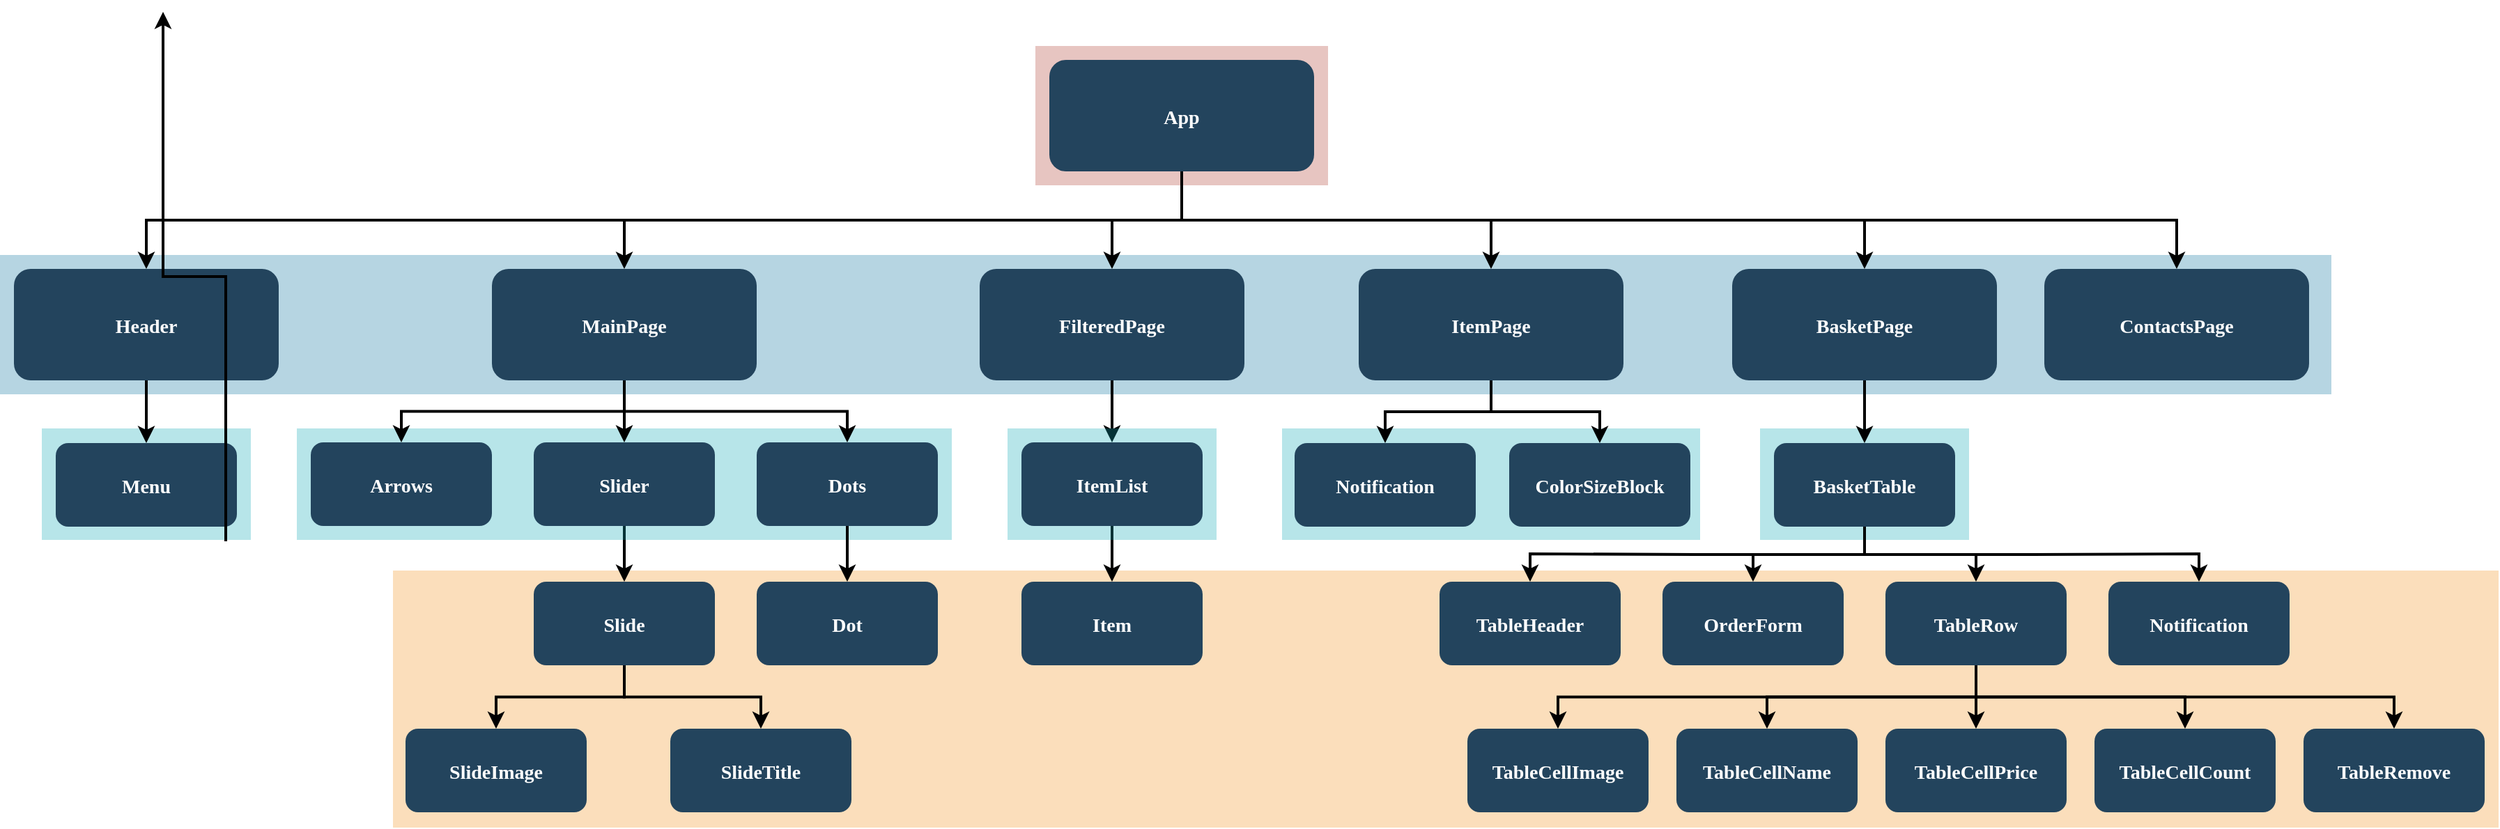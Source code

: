 <mxfile version="20.8.20" type="device"><diagram name="Page-1" id="2c0d36ab-eaac-3732-788b-9136903baeff"><mxGraphModel dx="5253.5" dy="1910" grid="1" gridSize="10" guides="1" tooltips="1" connect="1" arrows="1" fold="1" page="1" pageScale="1.5" pageWidth="1169" pageHeight="827" background="none" math="0" shadow="0"><root><mxCell id="0"/><mxCell id="1" parent="0"/><mxCell id="ngYsrrMvi0MqO_J8vZyq-169" value="" style="fillColor=#12AAB5;strokeColor=none;opacity=30;" vertex="1" parent="1"><mxGeometry x="1223" y="434.5" width="150" height="80" as="geometry"/></mxCell><mxCell id="123" value="" style="fillColor=#AE4132;strokeColor=none;opacity=30;" parent="1" vertex="1"><mxGeometry x="703" y="160.0" width="210" height="100.0" as="geometry"/></mxCell><mxCell id="122" value="" style="fillColor=#10739E;strokeColor=none;opacity=30;" parent="1" vertex="1"><mxGeometry x="-40" y="310" width="1673" height="100" as="geometry"/></mxCell><mxCell id="118" value="" style="fillColor=#12AAB5;strokeColor=none;opacity=30;" parent="1" vertex="1"><mxGeometry x="-10" y="434.5" width="150" height="80" as="geometry"/></mxCell><mxCell id="117" value="" style="fillColor=#F2931E;strokeColor=none;opacity=30;" parent="1" vertex="1"><mxGeometry x="242" y="536.5" width="1511" height="184.5" as="geometry"/></mxCell><mxCell id="110" value="" style="fillColor=#12AAB5;strokeColor=none;opacity=30;" parent="1" vertex="1"><mxGeometry x="880" y="434.5" width="300" height="80" as="geometry"/></mxCell><mxCell id="ngYsrrMvi0MqO_J8vZyq-139" style="edgeStyle=orthogonalEdgeStyle;rounded=0;orthogonalLoop=1;jettySize=auto;html=1;entryX=0.5;entryY=0;entryDx=0;entryDy=0;strokeWidth=2;" edge="1" parent="1" source="29" target="30"><mxGeometry relative="1" as="geometry"/></mxCell><mxCell id="109" value="" style="fillColor=#12AAB5;strokeColor=none;opacity=30;" parent="1" vertex="1"><mxGeometry x="173" y="434.5" width="470" height="80" as="geometry"/></mxCell><mxCell id="ngYsrrMvi0MqO_J8vZyq-131" style="edgeStyle=orthogonalEdgeStyle;rounded=0;orthogonalLoop=1;jettySize=auto;html=1;exitX=0.5;exitY=1;exitDx=0;exitDy=0;entryX=0.5;entryY=0;entryDx=0;entryDy=0;strokeWidth=2;" edge="1" parent="1" source="2" target="ngYsrrMvi0MqO_J8vZyq-130"><mxGeometry relative="1" as="geometry"/></mxCell><mxCell id="ngYsrrMvi0MqO_J8vZyq-144" style="edgeStyle=orthogonalEdgeStyle;rounded=0;orthogonalLoop=1;jettySize=auto;html=1;exitX=0.5;exitY=1;exitDx=0;exitDy=0;entryX=0.5;entryY=0;entryDx=0;entryDy=0;strokeWidth=2;" edge="1" parent="1" source="2" target="10"><mxGeometry relative="1" as="geometry"/></mxCell><mxCell id="ngYsrrMvi0MqO_J8vZyq-170" style="edgeStyle=orthogonalEdgeStyle;rounded=0;orthogonalLoop=1;jettySize=auto;html=1;exitX=0.5;exitY=1;exitDx=0;exitDy=0;entryX=0.5;entryY=0;entryDx=0;entryDy=0;strokeWidth=2;" edge="1" parent="1" source="2" target="12"><mxGeometry relative="1" as="geometry"/></mxCell><mxCell id="ngYsrrMvi0MqO_J8vZyq-171" style="edgeStyle=orthogonalEdgeStyle;rounded=0;orthogonalLoop=1;jettySize=auto;html=1;exitX=0.5;exitY=1;exitDx=0;exitDy=0;entryX=0.5;entryY=0;entryDx=0;entryDy=0;strokeWidth=2;" edge="1" parent="1" source="2" target="13"><mxGeometry relative="1" as="geometry"/></mxCell><mxCell id="ngYsrrMvi0MqO_J8vZyq-172" style="edgeStyle=orthogonalEdgeStyle;rounded=0;orthogonalLoop=1;jettySize=auto;html=1;exitX=0.5;exitY=1;exitDx=0;exitDy=0;entryX=0.5;entryY=0;entryDx=0;entryDy=0;strokeWidth=2;" edge="1" parent="1" source="2" target="4"><mxGeometry relative="1" as="geometry"/></mxCell><mxCell id="ngYsrrMvi0MqO_J8vZyq-173" style="edgeStyle=orthogonalEdgeStyle;rounded=0;orthogonalLoop=1;jettySize=auto;html=1;exitX=0.5;exitY=1;exitDx=0;exitDy=0;entryX=0.5;entryY=0;entryDx=0;entryDy=0;strokeWidth=2;" edge="1" parent="1" source="2" target="ngYsrrMvi0MqO_J8vZyq-127"><mxGeometry relative="1" as="geometry"/></mxCell><mxCell id="2" value="App" style="rounded=1;fillColor=#23445D;gradientColor=none;strokeColor=none;fontColor=#FFFFFF;fontStyle=1;fontFamily=Tahoma;fontSize=14" parent="1" vertex="1"><mxGeometry x="713" y="170" width="190" height="80" as="geometry"/></mxCell><mxCell id="4" value="ItemPage" style="rounded=1;fillColor=#23445D;gradientColor=none;strokeColor=none;fontColor=#FFFFFF;fontStyle=1;fontFamily=Tahoma;fontSize=14" parent="1" vertex="1"><mxGeometry x="935.0" y="320" width="190" height="80" as="geometry"/></mxCell><mxCell id="10" value="FilteredPage" style="rounded=1;fillColor=#23445D;gradientColor=none;strokeColor=none;fontColor=#FFFFFF;fontStyle=1;fontFamily=Tahoma;fontSize=14" parent="1" vertex="1"><mxGeometry x="663" y="320" width="190" height="80" as="geometry"/></mxCell><mxCell id="ngYsrrMvi0MqO_J8vZyq-142" style="edgeStyle=orthogonalEdgeStyle;rounded=0;orthogonalLoop=1;jettySize=auto;html=1;exitX=0.5;exitY=1;exitDx=0;exitDy=0;entryX=0.5;entryY=0;entryDx=0;entryDy=0;strokeWidth=2;" edge="1" parent="1" source="12" target="ngYsrrMvi0MqO_J8vZyq-133"><mxGeometry relative="1" as="geometry"/></mxCell><mxCell id="ngYsrrMvi0MqO_J8vZyq-143" style="edgeStyle=orthogonalEdgeStyle;rounded=0;orthogonalLoop=1;jettySize=auto;html=1;exitX=0.5;exitY=1;exitDx=0;exitDy=0;entryX=0.5;entryY=0;entryDx=0;entryDy=0;strokeWidth=2;" edge="1" parent="1" source="12" target="ngYsrrMvi0MqO_J8vZyq-134"><mxGeometry relative="1" as="geometry"/></mxCell><mxCell id="12" value="MainPage" style="rounded=1;fillColor=#23445D;gradientColor=none;strokeColor=none;fontColor=#FFFFFF;fontStyle=1;fontFamily=Tahoma;fontSize=14" parent="1" vertex="1"><mxGeometry x="313.0" y="320" width="190" height="80" as="geometry"/></mxCell><mxCell id="ngYsrrMvi0MqO_J8vZyq-132" style="edgeStyle=orthogonalEdgeStyle;rounded=0;orthogonalLoop=1;jettySize=auto;html=1;exitX=0.5;exitY=1;exitDx=0;exitDy=0;entryX=0.5;entryY=0;entryDx=0;entryDy=0;strokeWidth=2;" edge="1" parent="1" source="13" target="23"><mxGeometry relative="1" as="geometry"/></mxCell><mxCell id="13" value="Header" style="rounded=1;fillColor=#23445D;gradientColor=none;strokeColor=none;fontColor=#FFFFFF;fontStyle=1;fontFamily=Tahoma;fontSize=14" parent="1" vertex="1"><mxGeometry x="-30" y="320" width="190" height="80" as="geometry"/></mxCell><mxCell id="23" value="Menu" style="rounded=1;fillColor=#23445D;gradientColor=none;strokeColor=none;fontColor=#FFFFFF;fontStyle=1;fontFamily=Tahoma;fontSize=14" parent="1" vertex="1"><mxGeometry y="445.0" width="130" height="60" as="geometry"/></mxCell><mxCell id="29" value="Slider" style="rounded=1;fillColor=#23445D;gradientColor=none;strokeColor=none;fontColor=#FFFFFF;fontStyle=1;fontFamily=Tahoma;fontSize=14" parent="1" vertex="1"><mxGeometry x="343" y="444.5" width="130" height="60" as="geometry"/></mxCell><mxCell id="ngYsrrMvi0MqO_J8vZyq-140" style="edgeStyle=orthogonalEdgeStyle;rounded=0;orthogonalLoop=1;jettySize=auto;html=1;exitX=0.5;exitY=1;exitDx=0;exitDy=0;entryX=0.5;entryY=0;entryDx=0;entryDy=0;strokeWidth=2;" edge="1" parent="1" source="30" target="31"><mxGeometry relative="1" as="geometry"/></mxCell><mxCell id="ngYsrrMvi0MqO_J8vZyq-141" style="edgeStyle=orthogonalEdgeStyle;rounded=0;orthogonalLoop=1;jettySize=auto;html=1;exitX=0.5;exitY=1;exitDx=0;exitDy=0;entryX=0.5;entryY=0;entryDx=0;entryDy=0;strokeWidth=2;" edge="1" parent="1" source="30" target="32"><mxGeometry relative="1" as="geometry"/></mxCell><mxCell id="30" value="Slide" style="rounded=1;fillColor=#23445D;gradientColor=none;strokeColor=none;fontColor=#FFFFFF;fontStyle=1;fontFamily=Tahoma;fontSize=14" parent="1" vertex="1"><mxGeometry x="343" y="544.5" width="130" height="60" as="geometry"/></mxCell><mxCell id="31" value="SlideImage" style="rounded=1;fillColor=#23445D;gradientColor=none;strokeColor=none;fontColor=#FFFFFF;fontStyle=1;fontFamily=Tahoma;fontSize=14" parent="1" vertex="1"><mxGeometry x="251" y="650" width="130" height="60" as="geometry"/></mxCell><mxCell id="32" value="SlideTitle" style="rounded=1;fillColor=#23445D;gradientColor=none;strokeColor=none;fontColor=#FFFFFF;fontStyle=1;fontFamily=Tahoma;fontSize=14" parent="1" vertex="1"><mxGeometry x="441" y="650" width="130" height="60" as="geometry"/></mxCell><mxCell id="ngYsrrMvi0MqO_J8vZyq-145" style="edgeStyle=orthogonalEdgeStyle;rounded=0;orthogonalLoop=1;jettySize=auto;html=1;exitX=0.5;exitY=1;exitDx=0;exitDy=0;entryX=0.5;entryY=0;entryDx=0;entryDy=0;strokeWidth=2;" edge="1" parent="1" source="41" target="42"><mxGeometry relative="1" as="geometry"/></mxCell><mxCell id="42" value="Item" style="rounded=1;fillColor=#23445D;gradientColor=none;strokeColor=none;fontColor=#FFFFFF;fontStyle=1;fontFamily=Tahoma;fontSize=14" parent="1" vertex="1"><mxGeometry x="693" y="544.5" width="130" height="60" as="geometry"/></mxCell><mxCell id="101" value="" style="edgeStyle=elbowEdgeStyle;elbow=vertical;strokeWidth=2;rounded=0" parent="1" source="12" target="29" edge="1"><mxGeometry x="-160" y="120" width="100" height="100" as="geometry"><mxPoint x="-160" y="220" as="sourcePoint"/><mxPoint x="-60" y="120" as="targetPoint"/></mxGeometry></mxCell><mxCell id="103" value="" style="edgeStyle=elbowEdgeStyle;elbow=vertical;strokeWidth=2;rounded=0" parent="1" source="10" target="41" edge="1"><mxGeometry x="-160" y="120" width="100" height="100" as="geometry"><mxPoint x="-160" y="220" as="sourcePoint"/><mxPoint x="-60" y="120" as="targetPoint"/></mxGeometry></mxCell><mxCell id="104" value="" style="edgeStyle=elbowEdgeStyle;elbow=vertical;strokeWidth=2;rounded=0" parent="1" source="4" target="48" edge="1"><mxGeometry x="-160" y="120" width="100" height="100" as="geometry"><mxPoint x="-160" y="220" as="sourcePoint"/><mxPoint x="-60" y="120" as="targetPoint"/></mxGeometry></mxCell><mxCell id="105" value="" style="edgeStyle=elbowEdgeStyle;elbow=vertical;strokeWidth=2;rounded=0" parent="1" source="4" target="44" edge="1"><mxGeometry x="-160" y="120" width="100" height="100" as="geometry"><mxPoint x="-160" y="220" as="sourcePoint"/><mxPoint x="-60" y="120" as="targetPoint"/></mxGeometry></mxCell><mxCell id="107" value="" style="edgeStyle=elbowEdgeStyle;elbow=vertical;rounded=0;strokeWidth=2" parent="1" target="15" edge="1"><mxGeometry x="-23" y="135.5" width="100" height="100" as="geometry"><mxPoint x="122.0" y="515.5" as="sourcePoint"/><mxPoint x="77" y="135.5" as="targetPoint"/></mxGeometry></mxCell><mxCell id="ngYsrrMvi0MqO_J8vZyq-154" style="edgeStyle=orthogonalEdgeStyle;rounded=0;orthogonalLoop=1;jettySize=auto;html=1;exitX=0.5;exitY=1;exitDx=0;exitDy=0;entryX=0.5;entryY=0;entryDx=0;entryDy=0;strokeWidth=2;" edge="1" parent="1" source="ngYsrrMvi0MqO_J8vZyq-127" target="ngYsrrMvi0MqO_J8vZyq-149"><mxGeometry relative="1" as="geometry"/></mxCell><mxCell id="ngYsrrMvi0MqO_J8vZyq-127" value="BasketPage" style="rounded=1;fillColor=#23445D;gradientColor=none;strokeColor=none;fontColor=#FFFFFF;fontStyle=1;fontFamily=Tahoma;fontSize=14" vertex="1" parent="1"><mxGeometry x="1203.0" y="320" width="190" height="80" as="geometry"/></mxCell><mxCell id="ngYsrrMvi0MqO_J8vZyq-130" value="ContactsPage" style="rounded=1;fillColor=#23445D;gradientColor=none;strokeColor=none;fontColor=#FFFFFF;fontStyle=1;fontFamily=Tahoma;fontSize=14" vertex="1" parent="1"><mxGeometry x="1427" y="320" width="190" height="80" as="geometry"/></mxCell><mxCell id="ngYsrrMvi0MqO_J8vZyq-133" value="Arrows" style="rounded=1;fillColor=#23445D;gradientColor=none;strokeColor=none;fontColor=#FFFFFF;fontStyle=1;fontFamily=Tahoma;fontSize=14" vertex="1" parent="1"><mxGeometry x="183" y="444.5" width="130" height="60" as="geometry"/></mxCell><mxCell id="ngYsrrMvi0MqO_J8vZyq-138" style="edgeStyle=orthogonalEdgeStyle;rounded=0;orthogonalLoop=1;jettySize=auto;html=1;exitX=0.5;exitY=1;exitDx=0;exitDy=0;entryX=0.5;entryY=0;entryDx=0;entryDy=0;strokeWidth=2;" edge="1" parent="1" source="ngYsrrMvi0MqO_J8vZyq-134" target="ngYsrrMvi0MqO_J8vZyq-137"><mxGeometry relative="1" as="geometry"/></mxCell><mxCell id="ngYsrrMvi0MqO_J8vZyq-134" value="Dots" style="rounded=1;fillColor=#23445D;gradientColor=none;strokeColor=none;fontColor=#FFFFFF;fontStyle=1;fontFamily=Tahoma;fontSize=14" vertex="1" parent="1"><mxGeometry x="503" y="444.5" width="130" height="60" as="geometry"/></mxCell><mxCell id="ngYsrrMvi0MqO_J8vZyq-137" value="Dot" style="rounded=1;fillColor=#23445D;gradientColor=none;strokeColor=none;fontColor=#FFFFFF;fontStyle=1;fontFamily=Tahoma;fontSize=14" vertex="1" parent="1"><mxGeometry x="503" y="544.5" width="130" height="60" as="geometry"/></mxCell><mxCell id="ngYsrrMvi0MqO_J8vZyq-146" value="" style="fillColor=#12AAB5;strokeColor=none;opacity=30;" vertex="1" parent="1"><mxGeometry x="683" y="434.5" width="150" height="80" as="geometry"/></mxCell><mxCell id="41" value="ItemList" style="rounded=1;fillColor=#23445D;gradientColor=none;strokeColor=none;fontColor=#FFFFFF;fontStyle=1;fontFamily=Tahoma;fontSize=14" parent="1" vertex="1"><mxGeometry x="693" y="444.5" width="130" height="60" as="geometry"/></mxCell><mxCell id="48" value="ColorSizeBlock" style="rounded=1;fillColor=#23445D;gradientColor=none;strokeColor=none;fontColor=#FFFFFF;fontStyle=1;fontFamily=Tahoma;fontSize=14" parent="1" vertex="1"><mxGeometry x="1043" y="445.0" width="130" height="60" as="geometry"/></mxCell><mxCell id="44" value="Notification" style="rounded=1;fillColor=#23445D;gradientColor=none;strokeColor=none;fontColor=#FFFFFF;fontStyle=1;fontFamily=Tahoma;fontSize=14" parent="1" vertex="1"><mxGeometry x="889" y="445.0" width="130" height="60" as="geometry"/></mxCell><mxCell id="ngYsrrMvi0MqO_J8vZyq-155" style="edgeStyle=orthogonalEdgeStyle;rounded=0;orthogonalLoop=1;jettySize=auto;html=1;exitX=0.5;exitY=1;exitDx=0;exitDy=0;entryX=0.5;entryY=0;entryDx=0;entryDy=0;strokeWidth=2;" edge="1" parent="1" source="ngYsrrMvi0MqO_J8vZyq-149" target="ngYsrrMvi0MqO_J8vZyq-151"><mxGeometry relative="1" as="geometry"/></mxCell><mxCell id="ngYsrrMvi0MqO_J8vZyq-156" style="edgeStyle=orthogonalEdgeStyle;rounded=0;orthogonalLoop=1;jettySize=auto;html=1;exitX=0.5;exitY=1;exitDx=0;exitDy=0;entryX=0.5;entryY=0;entryDx=0;entryDy=0;strokeWidth=2;" edge="1" parent="1" source="ngYsrrMvi0MqO_J8vZyq-149" target="ngYsrrMvi0MqO_J8vZyq-152"><mxGeometry relative="1" as="geometry"/></mxCell><mxCell id="ngYsrrMvi0MqO_J8vZyq-157" style="edgeStyle=orthogonalEdgeStyle;rounded=0;orthogonalLoop=1;jettySize=auto;html=1;exitX=0.5;exitY=1;exitDx=0;exitDy=0;entryX=0.5;entryY=0;entryDx=0;entryDy=0;strokeWidth=2;" edge="1" parent="1" source="ngYsrrMvi0MqO_J8vZyq-149" target="ngYsrrMvi0MqO_J8vZyq-150"><mxGeometry relative="1" as="geometry"/></mxCell><mxCell id="ngYsrrMvi0MqO_J8vZyq-158" style="edgeStyle=orthogonalEdgeStyle;rounded=0;orthogonalLoop=1;jettySize=auto;html=1;exitX=0.5;exitY=1;exitDx=0;exitDy=0;entryX=0.5;entryY=0;entryDx=0;entryDy=0;strokeWidth=2;" edge="1" parent="1" source="ngYsrrMvi0MqO_J8vZyq-149" target="ngYsrrMvi0MqO_J8vZyq-153"><mxGeometry relative="1" as="geometry"/></mxCell><mxCell id="ngYsrrMvi0MqO_J8vZyq-149" value="BasketTable" style="rounded=1;fillColor=#23445D;gradientColor=none;strokeColor=none;fontColor=#FFFFFF;fontStyle=1;fontFamily=Tahoma;fontSize=14" vertex="1" parent="1"><mxGeometry x="1233" y="445" width="130" height="60" as="geometry"/></mxCell><mxCell id="ngYsrrMvi0MqO_J8vZyq-150" value="TableHeader" style="rounded=1;fillColor=#23445D;gradientColor=none;strokeColor=none;fontColor=#FFFFFF;fontStyle=1;fontFamily=Tahoma;fontSize=14" vertex="1" parent="1"><mxGeometry x="993" y="544.5" width="130" height="60" as="geometry"/></mxCell><mxCell id="ngYsrrMvi0MqO_J8vZyq-151" value="OrderForm" style="rounded=1;fillColor=#23445D;gradientColor=none;strokeColor=none;fontColor=#FFFFFF;fontStyle=1;fontFamily=Tahoma;fontSize=14" vertex="1" parent="1"><mxGeometry x="1153" y="544.5" width="130" height="60" as="geometry"/></mxCell><mxCell id="ngYsrrMvi0MqO_J8vZyq-164" style="edgeStyle=orthogonalEdgeStyle;rounded=0;orthogonalLoop=1;jettySize=auto;html=1;exitX=0.5;exitY=1;exitDx=0;exitDy=0;entryX=0.5;entryY=0;entryDx=0;entryDy=0;strokeWidth=2;" edge="1" parent="1" source="ngYsrrMvi0MqO_J8vZyq-152" target="ngYsrrMvi0MqO_J8vZyq-160"><mxGeometry relative="1" as="geometry"/></mxCell><mxCell id="ngYsrrMvi0MqO_J8vZyq-165" style="edgeStyle=orthogonalEdgeStyle;rounded=0;orthogonalLoop=1;jettySize=auto;html=1;exitX=0.5;exitY=1;exitDx=0;exitDy=0;entryX=0.5;entryY=0;entryDx=0;entryDy=0;strokeWidth=2;" edge="1" parent="1" source="ngYsrrMvi0MqO_J8vZyq-152" target="ngYsrrMvi0MqO_J8vZyq-159"><mxGeometry relative="1" as="geometry"/></mxCell><mxCell id="ngYsrrMvi0MqO_J8vZyq-166" style="edgeStyle=orthogonalEdgeStyle;rounded=0;orthogonalLoop=1;jettySize=auto;html=1;exitX=0.5;exitY=1;exitDx=0;exitDy=0;strokeWidth=2;" edge="1" parent="1" source="ngYsrrMvi0MqO_J8vZyq-152" target="ngYsrrMvi0MqO_J8vZyq-161"><mxGeometry relative="1" as="geometry"/></mxCell><mxCell id="ngYsrrMvi0MqO_J8vZyq-167" style="edgeStyle=orthogonalEdgeStyle;rounded=0;orthogonalLoop=1;jettySize=auto;html=1;exitX=0.5;exitY=1;exitDx=0;exitDy=0;entryX=0.5;entryY=0;entryDx=0;entryDy=0;strokeWidth=2;" edge="1" parent="1" source="ngYsrrMvi0MqO_J8vZyq-152" target="ngYsrrMvi0MqO_J8vZyq-162"><mxGeometry relative="1" as="geometry"/></mxCell><mxCell id="ngYsrrMvi0MqO_J8vZyq-168" style="edgeStyle=orthogonalEdgeStyle;rounded=0;orthogonalLoop=1;jettySize=auto;html=1;exitX=0.5;exitY=1;exitDx=0;exitDy=0;entryX=0.5;entryY=0;entryDx=0;entryDy=0;strokeWidth=2;" edge="1" parent="1" source="ngYsrrMvi0MqO_J8vZyq-152" target="ngYsrrMvi0MqO_J8vZyq-163"><mxGeometry relative="1" as="geometry"/></mxCell><mxCell id="ngYsrrMvi0MqO_J8vZyq-152" value="TableRow" style="rounded=1;fillColor=#23445D;gradientColor=none;strokeColor=none;fontColor=#FFFFFF;fontStyle=1;fontFamily=Tahoma;fontSize=14" vertex="1" parent="1"><mxGeometry x="1313" y="544.5" width="130" height="60" as="geometry"/></mxCell><mxCell id="ngYsrrMvi0MqO_J8vZyq-153" value="Notification" style="rounded=1;fillColor=#23445D;gradientColor=none;strokeColor=none;fontColor=#FFFFFF;fontStyle=1;fontFamily=Tahoma;fontSize=14" vertex="1" parent="1"><mxGeometry x="1473" y="544.5" width="130" height="60" as="geometry"/></mxCell><mxCell id="ngYsrrMvi0MqO_J8vZyq-159" value="TableCellName" style="rounded=1;fillColor=#23445D;gradientColor=none;strokeColor=none;fontColor=#FFFFFF;fontStyle=1;fontFamily=Tahoma;fontSize=14" vertex="1" parent="1"><mxGeometry x="1163" y="650" width="130" height="60" as="geometry"/></mxCell><mxCell id="ngYsrrMvi0MqO_J8vZyq-160" value="TableCellPrice" style="rounded=1;fillColor=#23445D;gradientColor=none;strokeColor=none;fontColor=#FFFFFF;fontStyle=1;fontFamily=Tahoma;fontSize=14" vertex="1" parent="1"><mxGeometry x="1313" y="650" width="130" height="60" as="geometry"/></mxCell><mxCell id="ngYsrrMvi0MqO_J8vZyq-161" value="TableCellImage" style="rounded=1;fillColor=#23445D;gradientColor=none;strokeColor=none;fontColor=#FFFFFF;fontStyle=1;fontFamily=Tahoma;fontSize=14" vertex="1" parent="1"><mxGeometry x="1013" y="650" width="130" height="60" as="geometry"/></mxCell><mxCell id="ngYsrrMvi0MqO_J8vZyq-162" value="TableCellCount" style="rounded=1;fillColor=#23445D;gradientColor=none;strokeColor=none;fontColor=#FFFFFF;fontStyle=1;fontFamily=Tahoma;fontSize=14" vertex="1" parent="1"><mxGeometry x="1463" y="650" width="130" height="60" as="geometry"/></mxCell><mxCell id="ngYsrrMvi0MqO_J8vZyq-163" value="TableRemove" style="rounded=1;fillColor=#23445D;gradientColor=none;strokeColor=none;fontColor=#FFFFFF;fontStyle=1;fontFamily=Tahoma;fontSize=14" vertex="1" parent="1"><mxGeometry x="1613" y="650" width="130" height="60" as="geometry"/></mxCell></root></mxGraphModel></diagram></mxfile>